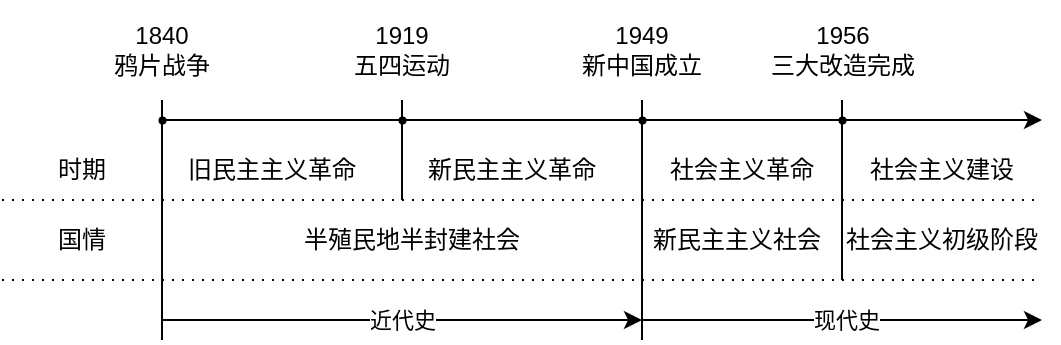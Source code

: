 <mxfile version="21.6.1" type="github">
  <diagram name="第 1 页" id="tzhNpH3wn8uJp7G78d_e">
    <mxGraphModel dx="676" dy="354" grid="1" gridSize="10" guides="1" tooltips="1" connect="1" arrows="1" fold="1" page="1" pageScale="1" pageWidth="827" pageHeight="1169" math="0" shadow="0">
      <root>
        <mxCell id="0" />
        <mxCell id="1" parent="0" />
        <mxCell id="nZf0c_X3d5ZhZT4HCy46-5" value="" style="endArrow=none;html=1;rounded=0;" edge="1" parent="1">
          <mxGeometry width="50" height="50" relative="1" as="geometry">
            <mxPoint x="150" y="250" as="sourcePoint" />
            <mxPoint x="150" y="250" as="targetPoint" />
          </mxGeometry>
        </mxCell>
        <mxCell id="nZf0c_X3d5ZhZT4HCy46-6" value="" style="shape=waypoint;sketch=0;size=6;pointerEvents=1;points=[];fillColor=none;resizable=0;rotatable=0;perimeter=centerPerimeter;snapToPoint=1;strokeWidth=0;" vertex="1" parent="1">
          <mxGeometry x="110" y="230" width="20" height="20" as="geometry" />
        </mxCell>
        <mxCell id="nZf0c_X3d5ZhZT4HCy46-7" value="" style="shape=waypoint;sketch=0;size=6;pointerEvents=1;points=[];fillColor=none;resizable=0;rotatable=0;perimeter=centerPerimeter;snapToPoint=1;strokeWidth=0;" vertex="1" parent="1">
          <mxGeometry x="230" y="230" width="20" height="20" as="geometry" />
        </mxCell>
        <mxCell id="nZf0c_X3d5ZhZT4HCy46-10" value="" style="shape=waypoint;sketch=0;size=6;pointerEvents=1;points=[];fillColor=none;resizable=0;rotatable=0;perimeter=centerPerimeter;snapToPoint=1;strokeWidth=0;" vertex="1" parent="1">
          <mxGeometry x="350" y="230" width="20" height="20" as="geometry" />
        </mxCell>
        <mxCell id="nZf0c_X3d5ZhZT4HCy46-14" value="时期" style="text;html=1;strokeColor=none;fillColor=none;align=center;verticalAlign=middle;whiteSpace=wrap;rounded=0;" vertex="1" parent="1">
          <mxGeometry x="50" y="250" width="60" height="30" as="geometry" />
        </mxCell>
        <mxCell id="nZf0c_X3d5ZhZT4HCy46-15" value="国情" style="text;html=1;strokeColor=none;fillColor=none;align=center;verticalAlign=middle;whiteSpace=wrap;rounded=0;" vertex="1" parent="1">
          <mxGeometry x="50" y="285" width="60" height="30" as="geometry" />
        </mxCell>
        <mxCell id="nZf0c_X3d5ZhZT4HCy46-16" value="1840&lt;br&gt;鸦片战争&lt;br&gt;" style="text;html=1;strokeColor=none;fillColor=none;align=center;verticalAlign=middle;whiteSpace=wrap;rounded=0;" vertex="1" parent="1">
          <mxGeometry x="80" y="180" width="80" height="50" as="geometry" />
        </mxCell>
        <mxCell id="nZf0c_X3d5ZhZT4HCy46-17" value="旧民主主义革命" style="text;html=1;strokeColor=none;fillColor=none;align=center;verticalAlign=middle;whiteSpace=wrap;rounded=0;" vertex="1" parent="1">
          <mxGeometry x="130" y="250" width="90" height="30" as="geometry" />
        </mxCell>
        <mxCell id="nZf0c_X3d5ZhZT4HCy46-18" value="新民主主义革命" style="text;html=1;strokeColor=none;fillColor=none;align=center;verticalAlign=middle;whiteSpace=wrap;rounded=0;" vertex="1" parent="1">
          <mxGeometry x="250" y="250" width="90" height="30" as="geometry" />
        </mxCell>
        <mxCell id="nZf0c_X3d5ZhZT4HCy46-19" value="社会主义革命" style="text;html=1;strokeColor=none;fillColor=none;align=center;verticalAlign=middle;whiteSpace=wrap;rounded=0;" vertex="1" parent="1">
          <mxGeometry x="370" y="250" width="80" height="30" as="geometry" />
        </mxCell>
        <mxCell id="nZf0c_X3d5ZhZT4HCy46-20" value="社会主义初级阶段" style="text;html=1;strokeColor=none;fillColor=none;align=center;verticalAlign=middle;whiteSpace=wrap;rounded=0;" vertex="1" parent="1">
          <mxGeometry x="460" y="290" width="100" height="20" as="geometry" />
        </mxCell>
        <mxCell id="nZf0c_X3d5ZhZT4HCy46-22" value="" style="endArrow=none;html=1;rounded=0;exitX=0.5;exitY=1;exitDx=0;exitDy=0;" edge="1" parent="1">
          <mxGeometry width="50" height="50" relative="1" as="geometry">
            <mxPoint x="120" y="230" as="sourcePoint" />
            <mxPoint x="120" y="350" as="targetPoint" />
          </mxGeometry>
        </mxCell>
        <mxCell id="nZf0c_X3d5ZhZT4HCy46-23" value="1919&lt;br&gt;五四运动" style="text;html=1;strokeColor=none;fillColor=none;align=center;verticalAlign=middle;whiteSpace=wrap;rounded=0;" vertex="1" parent="1">
          <mxGeometry x="210" y="190" width="60" height="30" as="geometry" />
        </mxCell>
        <mxCell id="nZf0c_X3d5ZhZT4HCy46-26" value="1949&lt;br&gt;新中国成立" style="text;html=1;strokeColor=none;fillColor=none;align=center;verticalAlign=middle;whiteSpace=wrap;rounded=0;" vertex="1" parent="1">
          <mxGeometry x="325" y="190" width="70" height="30" as="geometry" />
        </mxCell>
        <mxCell id="nZf0c_X3d5ZhZT4HCy46-28" value="" style="endArrow=none;html=1;rounded=0;exitX=0.5;exitY=1;exitDx=0;exitDy=0;" edge="1" parent="1">
          <mxGeometry width="50" height="50" relative="1" as="geometry">
            <mxPoint x="240" y="230" as="sourcePoint" />
            <mxPoint x="240" y="280" as="targetPoint" />
          </mxGeometry>
        </mxCell>
        <mxCell id="nZf0c_X3d5ZhZT4HCy46-29" value="" style="endArrow=none;html=1;rounded=0;exitX=0.5;exitY=1;exitDx=0;exitDy=0;" edge="1" parent="1">
          <mxGeometry width="50" height="50" relative="1" as="geometry">
            <mxPoint x="360" y="230" as="sourcePoint" />
            <mxPoint x="360" y="350" as="targetPoint" />
          </mxGeometry>
        </mxCell>
        <mxCell id="nZf0c_X3d5ZhZT4HCy46-30" value="" style="endArrow=none;html=1;rounded=0;exitDx=0;exitDy=0;" edge="1" parent="1" source="nZf0c_X3d5ZhZT4HCy46-12">
          <mxGeometry width="50" height="50" relative="1" as="geometry">
            <mxPoint x="460" y="230" as="sourcePoint" />
            <mxPoint x="460" y="320" as="targetPoint" />
          </mxGeometry>
        </mxCell>
        <mxCell id="nZf0c_X3d5ZhZT4HCy46-33" value="1956&lt;br&gt;三大改造完成" style="text;html=1;strokeColor=none;fillColor=none;align=center;verticalAlign=middle;whiteSpace=wrap;rounded=0;" vertex="1" parent="1">
          <mxGeometry x="422.5" y="190" width="75" height="30" as="geometry" />
        </mxCell>
        <mxCell id="nZf0c_X3d5ZhZT4HCy46-35" value="社会主义建设" style="text;html=1;strokeColor=none;fillColor=none;align=center;verticalAlign=middle;whiteSpace=wrap;rounded=0;" vertex="1" parent="1">
          <mxGeometry x="470" y="255" width="80" height="20" as="geometry" />
        </mxCell>
        <mxCell id="nZf0c_X3d5ZhZT4HCy46-36" value="半殖民地半封建社会" style="text;html=1;strokeColor=none;fillColor=none;align=center;verticalAlign=middle;whiteSpace=wrap;rounded=0;" vertex="1" parent="1">
          <mxGeometry x="190" y="285" width="110" height="30" as="geometry" />
        </mxCell>
        <mxCell id="nZf0c_X3d5ZhZT4HCy46-37" value="新民主主义社会" style="text;html=1;strokeColor=none;fillColor=none;align=center;verticalAlign=middle;whiteSpace=wrap;rounded=0;" vertex="1" parent="1">
          <mxGeometry x="360" y="290" width="95" height="20" as="geometry" />
        </mxCell>
        <mxCell id="nZf0c_X3d5ZhZT4HCy46-38" value="" style="endArrow=none;html=1;rounded=0;exitX=0.5;exitY=1;exitDx=0;exitDy=0;" edge="1" parent="1" target="nZf0c_X3d5ZhZT4HCy46-12">
          <mxGeometry width="50" height="50" relative="1" as="geometry">
            <mxPoint x="460" y="230" as="sourcePoint" />
            <mxPoint x="460" y="400" as="targetPoint" />
          </mxGeometry>
        </mxCell>
        <mxCell id="nZf0c_X3d5ZhZT4HCy46-12" value="" style="shape=waypoint;sketch=0;size=6;pointerEvents=1;points=[];fillColor=none;resizable=0;rotatable=0;perimeter=centerPerimeter;snapToPoint=1;strokeWidth=0;" vertex="1" parent="1">
          <mxGeometry x="450" y="230" width="20" height="20" as="geometry" />
        </mxCell>
        <mxCell id="nZf0c_X3d5ZhZT4HCy46-41" value="" style="endArrow=classic;html=1;rounded=0;" edge="1" parent="1">
          <mxGeometry relative="1" as="geometry">
            <mxPoint x="120" y="340" as="sourcePoint" />
            <mxPoint x="360" y="340" as="targetPoint" />
          </mxGeometry>
        </mxCell>
        <mxCell id="nZf0c_X3d5ZhZT4HCy46-42" value="近代史" style="edgeLabel;resizable=0;html=1;align=center;verticalAlign=middle;" connectable="0" vertex="1" parent="nZf0c_X3d5ZhZT4HCy46-41">
          <mxGeometry relative="1" as="geometry" />
        </mxCell>
        <mxCell id="nZf0c_X3d5ZhZT4HCy46-43" value="" style="endArrow=classic;html=1;rounded=0;" edge="1" parent="1">
          <mxGeometry relative="1" as="geometry">
            <mxPoint x="360" y="340" as="sourcePoint" />
            <mxPoint x="560" y="340" as="targetPoint" />
          </mxGeometry>
        </mxCell>
        <mxCell id="nZf0c_X3d5ZhZT4HCy46-45" value="现代史" style="edgeLabel;html=1;align=center;verticalAlign=middle;resizable=0;points=[];" vertex="1" connectable="0" parent="nZf0c_X3d5ZhZT4HCy46-43">
          <mxGeometry x="0.02" relative="1" as="geometry">
            <mxPoint as="offset" />
          </mxGeometry>
        </mxCell>
        <mxCell id="nZf0c_X3d5ZhZT4HCy46-46" value="" style="endArrow=classic;html=1;rounded=0;" edge="1" parent="1">
          <mxGeometry width="50" height="50" relative="1" as="geometry">
            <mxPoint x="120" y="240" as="sourcePoint" />
            <mxPoint x="560" y="240" as="targetPoint" />
          </mxGeometry>
        </mxCell>
        <mxCell id="nZf0c_X3d5ZhZT4HCy46-47" value="" style="endArrow=none;dashed=1;html=1;dashPattern=1 4;strokeWidth=1;rounded=0;" edge="1" parent="1">
          <mxGeometry width="50" height="50" relative="1" as="geometry">
            <mxPoint x="40" y="280" as="sourcePoint" />
            <mxPoint x="560" y="280" as="targetPoint" />
          </mxGeometry>
        </mxCell>
        <mxCell id="nZf0c_X3d5ZhZT4HCy46-48" value="" style="endArrow=none;dashed=1;html=1;dashPattern=1 4;strokeWidth=1;rounded=0;" edge="1" parent="1">
          <mxGeometry width="50" height="50" relative="1" as="geometry">
            <mxPoint x="40" y="320" as="sourcePoint" />
            <mxPoint x="560" y="320" as="targetPoint" />
          </mxGeometry>
        </mxCell>
      </root>
    </mxGraphModel>
  </diagram>
</mxfile>

